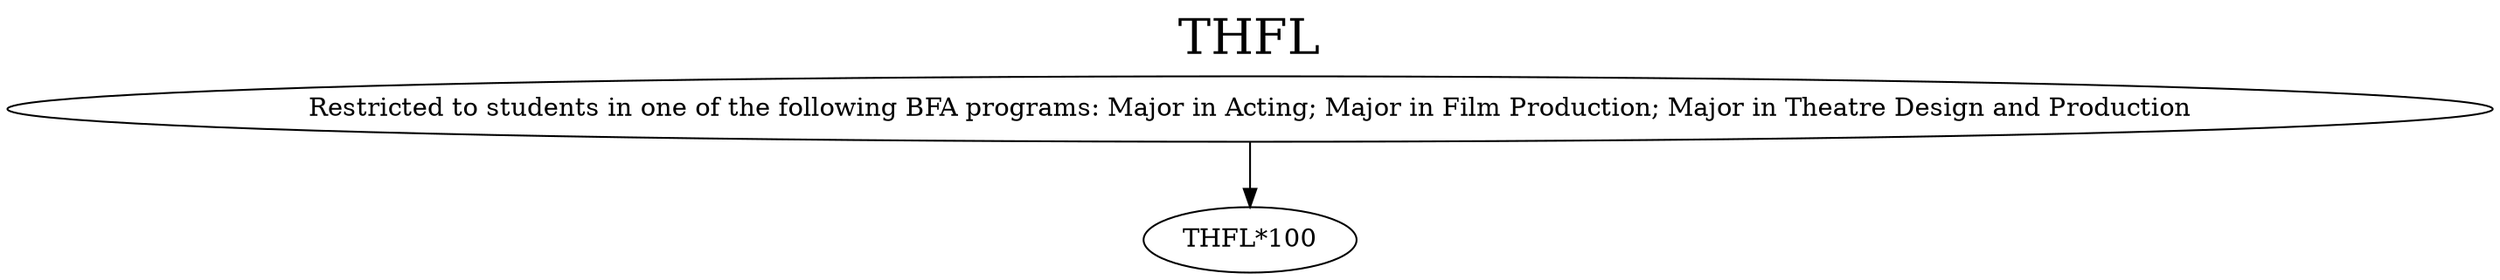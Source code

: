 digraph THFL {
labelloc = "t";
label = "THFL"
fontsize = 27;
"Restricted to students in one of the following BFA programs: Major in Acting; Major in Film Production; Major in Theatre Design and Production" -> "THFL*100" [style=solid]
}
